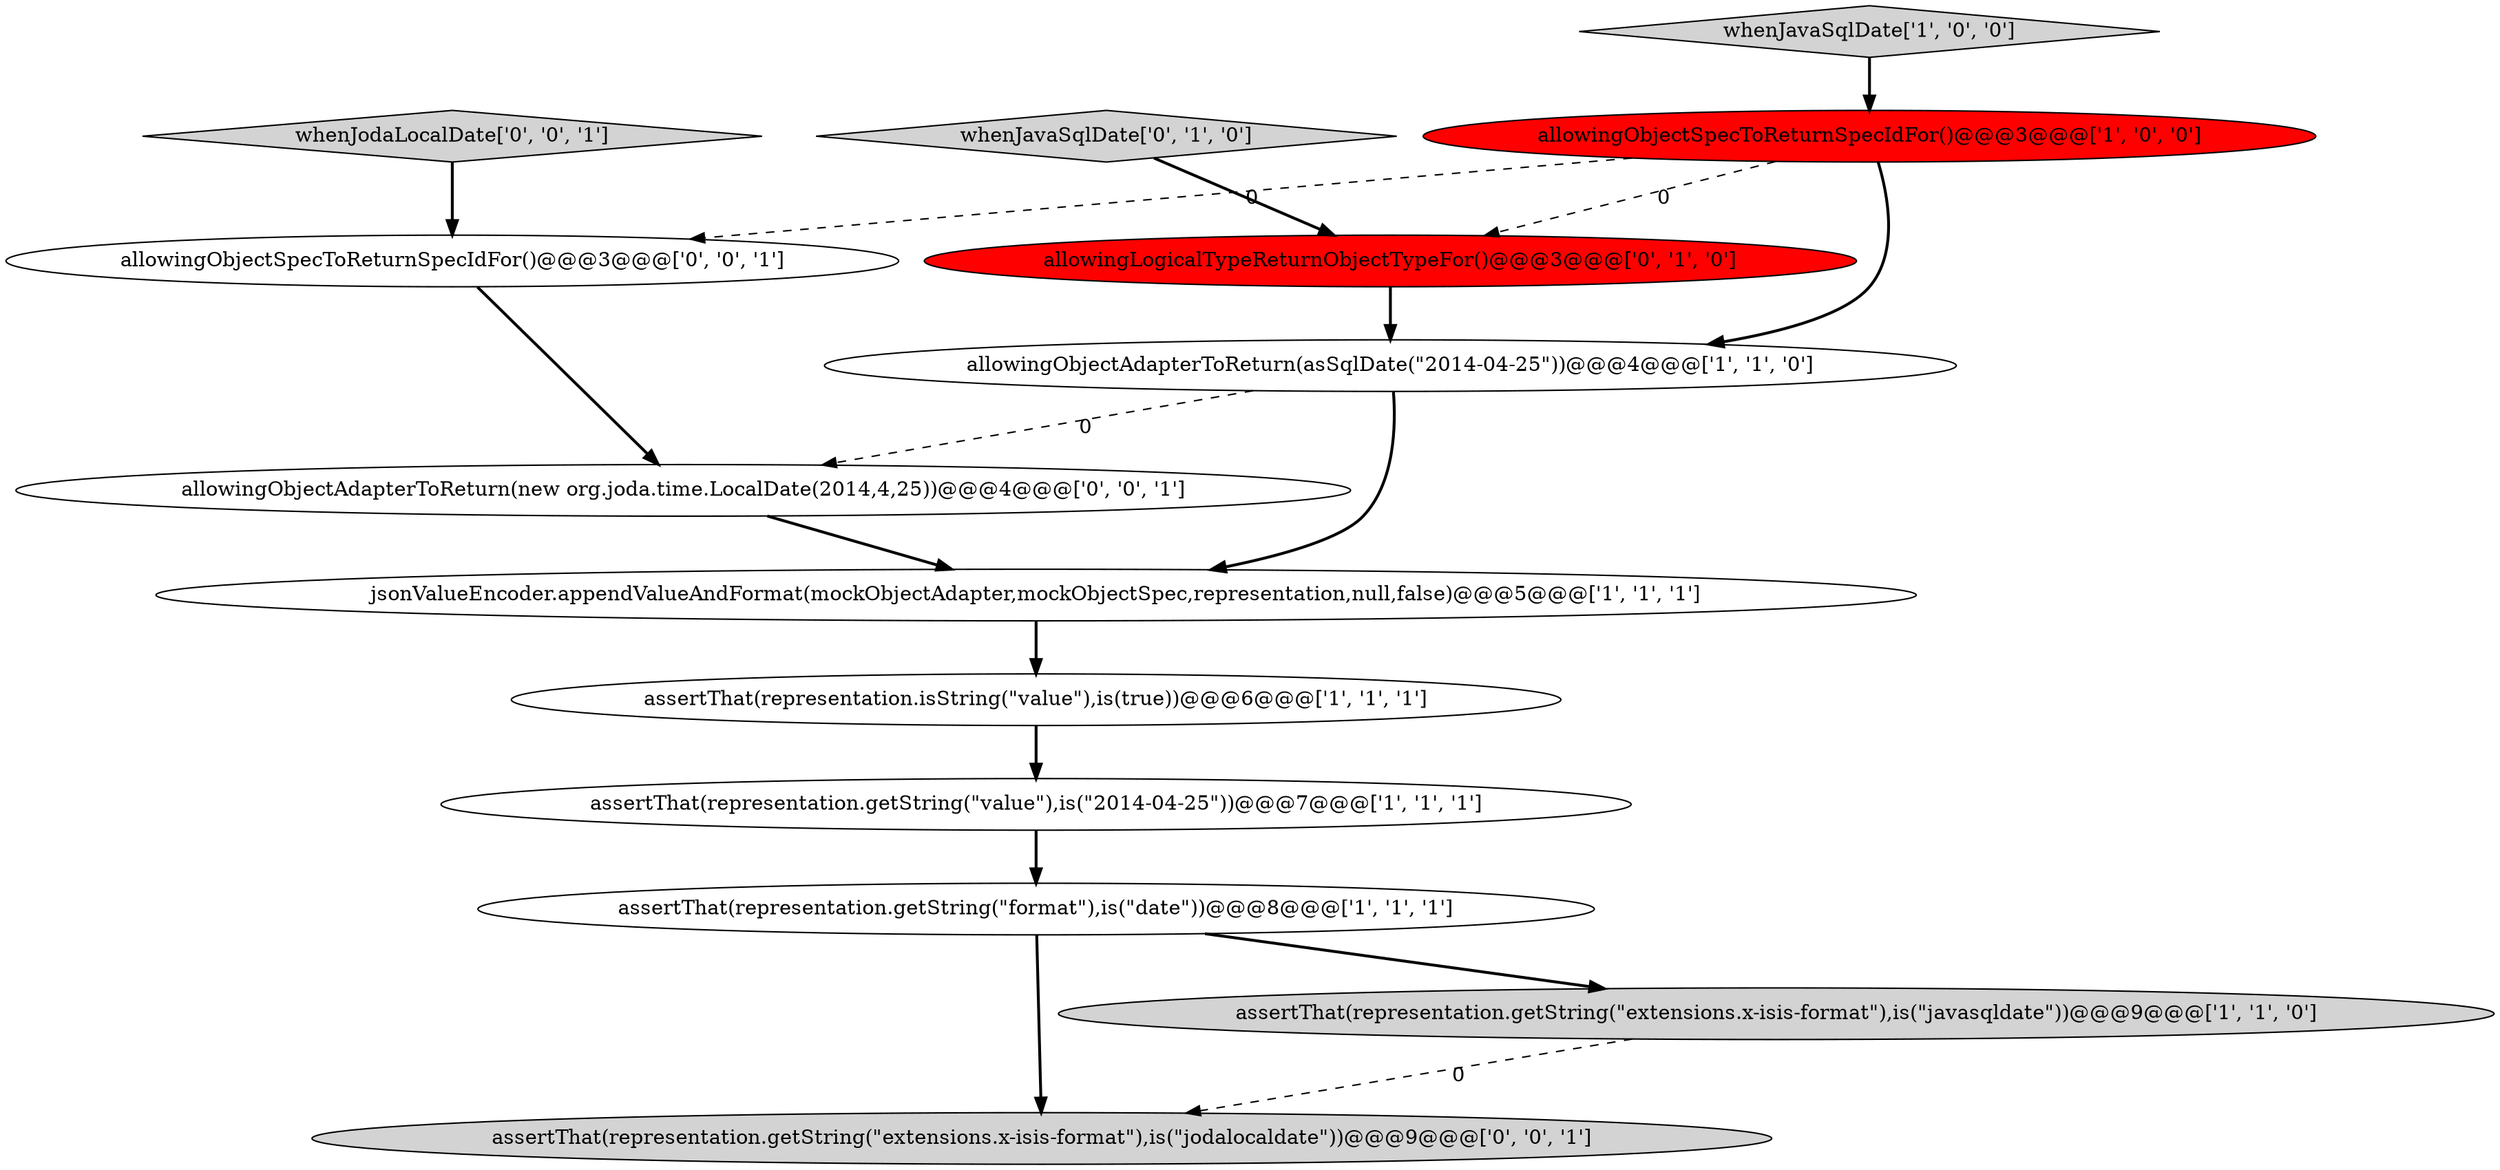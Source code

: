 digraph {
1 [style = filled, label = "whenJavaSqlDate['1', '0', '0']", fillcolor = lightgray, shape = diamond image = "AAA0AAABBB1BBB"];
9 [style = filled, label = "whenJavaSqlDate['0', '1', '0']", fillcolor = lightgray, shape = diamond image = "AAA0AAABBB2BBB"];
6 [style = filled, label = "jsonValueEncoder.appendValueAndFormat(mockObjectAdapter,mockObjectSpec,representation,null,false)@@@5@@@['1', '1', '1']", fillcolor = white, shape = ellipse image = "AAA0AAABBB1BBB"];
0 [style = filled, label = "assertThat(representation.isString(\"value\"),is(true))@@@6@@@['1', '1', '1']", fillcolor = white, shape = ellipse image = "AAA0AAABBB1BBB"];
11 [style = filled, label = "allowingObjectSpecToReturnSpecIdFor()@@@3@@@['0', '0', '1']", fillcolor = white, shape = ellipse image = "AAA0AAABBB3BBB"];
5 [style = filled, label = "assertThat(representation.getString(\"value\"),is(\"2014-04-25\"))@@@7@@@['1', '1', '1']", fillcolor = white, shape = ellipse image = "AAA0AAABBB1BBB"];
12 [style = filled, label = "allowingObjectAdapterToReturn(new org.joda.time.LocalDate(2014,4,25))@@@4@@@['0', '0', '1']", fillcolor = white, shape = ellipse image = "AAA0AAABBB3BBB"];
7 [style = filled, label = "assertThat(representation.getString(\"format\"),is(\"date\"))@@@8@@@['1', '1', '1']", fillcolor = white, shape = ellipse image = "AAA0AAABBB1BBB"];
8 [style = filled, label = "allowingLogicalTypeReturnObjectTypeFor()@@@3@@@['0', '1', '0']", fillcolor = red, shape = ellipse image = "AAA1AAABBB2BBB"];
10 [style = filled, label = "assertThat(representation.getString(\"extensions.x-isis-format\"),is(\"jodalocaldate\"))@@@9@@@['0', '0', '1']", fillcolor = lightgray, shape = ellipse image = "AAA0AAABBB3BBB"];
2 [style = filled, label = "assertThat(representation.getString(\"extensions.x-isis-format\"),is(\"javasqldate\"))@@@9@@@['1', '1', '0']", fillcolor = lightgray, shape = ellipse image = "AAA0AAABBB1BBB"];
3 [style = filled, label = "allowingObjectAdapterToReturn(asSqlDate(\"2014-04-25\"))@@@4@@@['1', '1', '0']", fillcolor = white, shape = ellipse image = "AAA0AAABBB1BBB"];
13 [style = filled, label = "whenJodaLocalDate['0', '0', '1']", fillcolor = lightgray, shape = diamond image = "AAA0AAABBB3BBB"];
4 [style = filled, label = "allowingObjectSpecToReturnSpecIdFor()@@@3@@@['1', '0', '0']", fillcolor = red, shape = ellipse image = "AAA1AAABBB1BBB"];
5->7 [style = bold, label=""];
4->3 [style = bold, label=""];
3->6 [style = bold, label=""];
1->4 [style = bold, label=""];
11->12 [style = bold, label=""];
6->0 [style = bold, label=""];
4->8 [style = dashed, label="0"];
4->11 [style = dashed, label="0"];
3->12 [style = dashed, label="0"];
9->8 [style = bold, label=""];
12->6 [style = bold, label=""];
7->10 [style = bold, label=""];
7->2 [style = bold, label=""];
13->11 [style = bold, label=""];
2->10 [style = dashed, label="0"];
0->5 [style = bold, label=""];
8->3 [style = bold, label=""];
}
